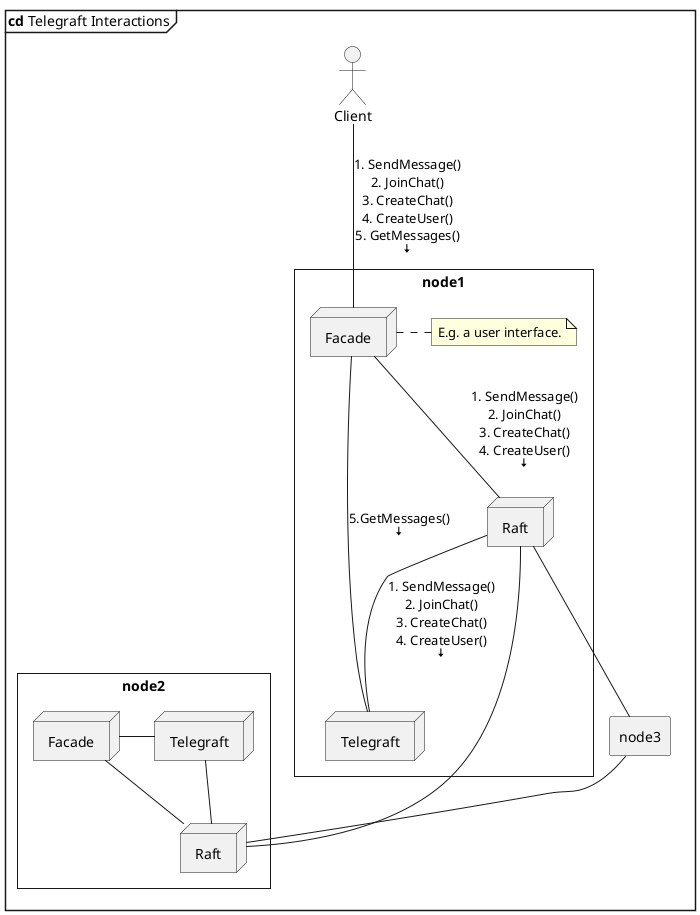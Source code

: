 @startuml TelegraftSystem

mainframe **cd** Telegraft Interactions

skinparam style strictuml
skinparam sequenceMessageAlign direction



actor Client

rectangle node1 {
  node Facade
  note right of Facade {
    E.g. a user interface.
  }
  node Raft
  node Telegraft
}

rectangle node2 {
  node Facade as f
  node Telegraft as t
  node Raft as r
}

rectangle node3

f - t
t -- r
r - f

Client -- Facade: 1. SendMessage()\n2. JoinChat()\n3. CreateChat()\n4. CreateUser()\n5. GetMessages()\n<&arrow-bottom>


Facade -- Raft: 1. SendMessage()\n2. JoinChat()\n3. CreateChat()\n4. CreateUser()\n<&arrow-bottom>
Facade -- Telegraft: 5.GetMessages()\n<&arrow-bottom>
Raft -- Telegraft: 1. SendMessage()\n2. JoinChat()\n3. CreateChat()\n4. CreateUser()\n<&arrow-bottom>
Raft -- r

Raft -- node3
node3 -- r

@enduml